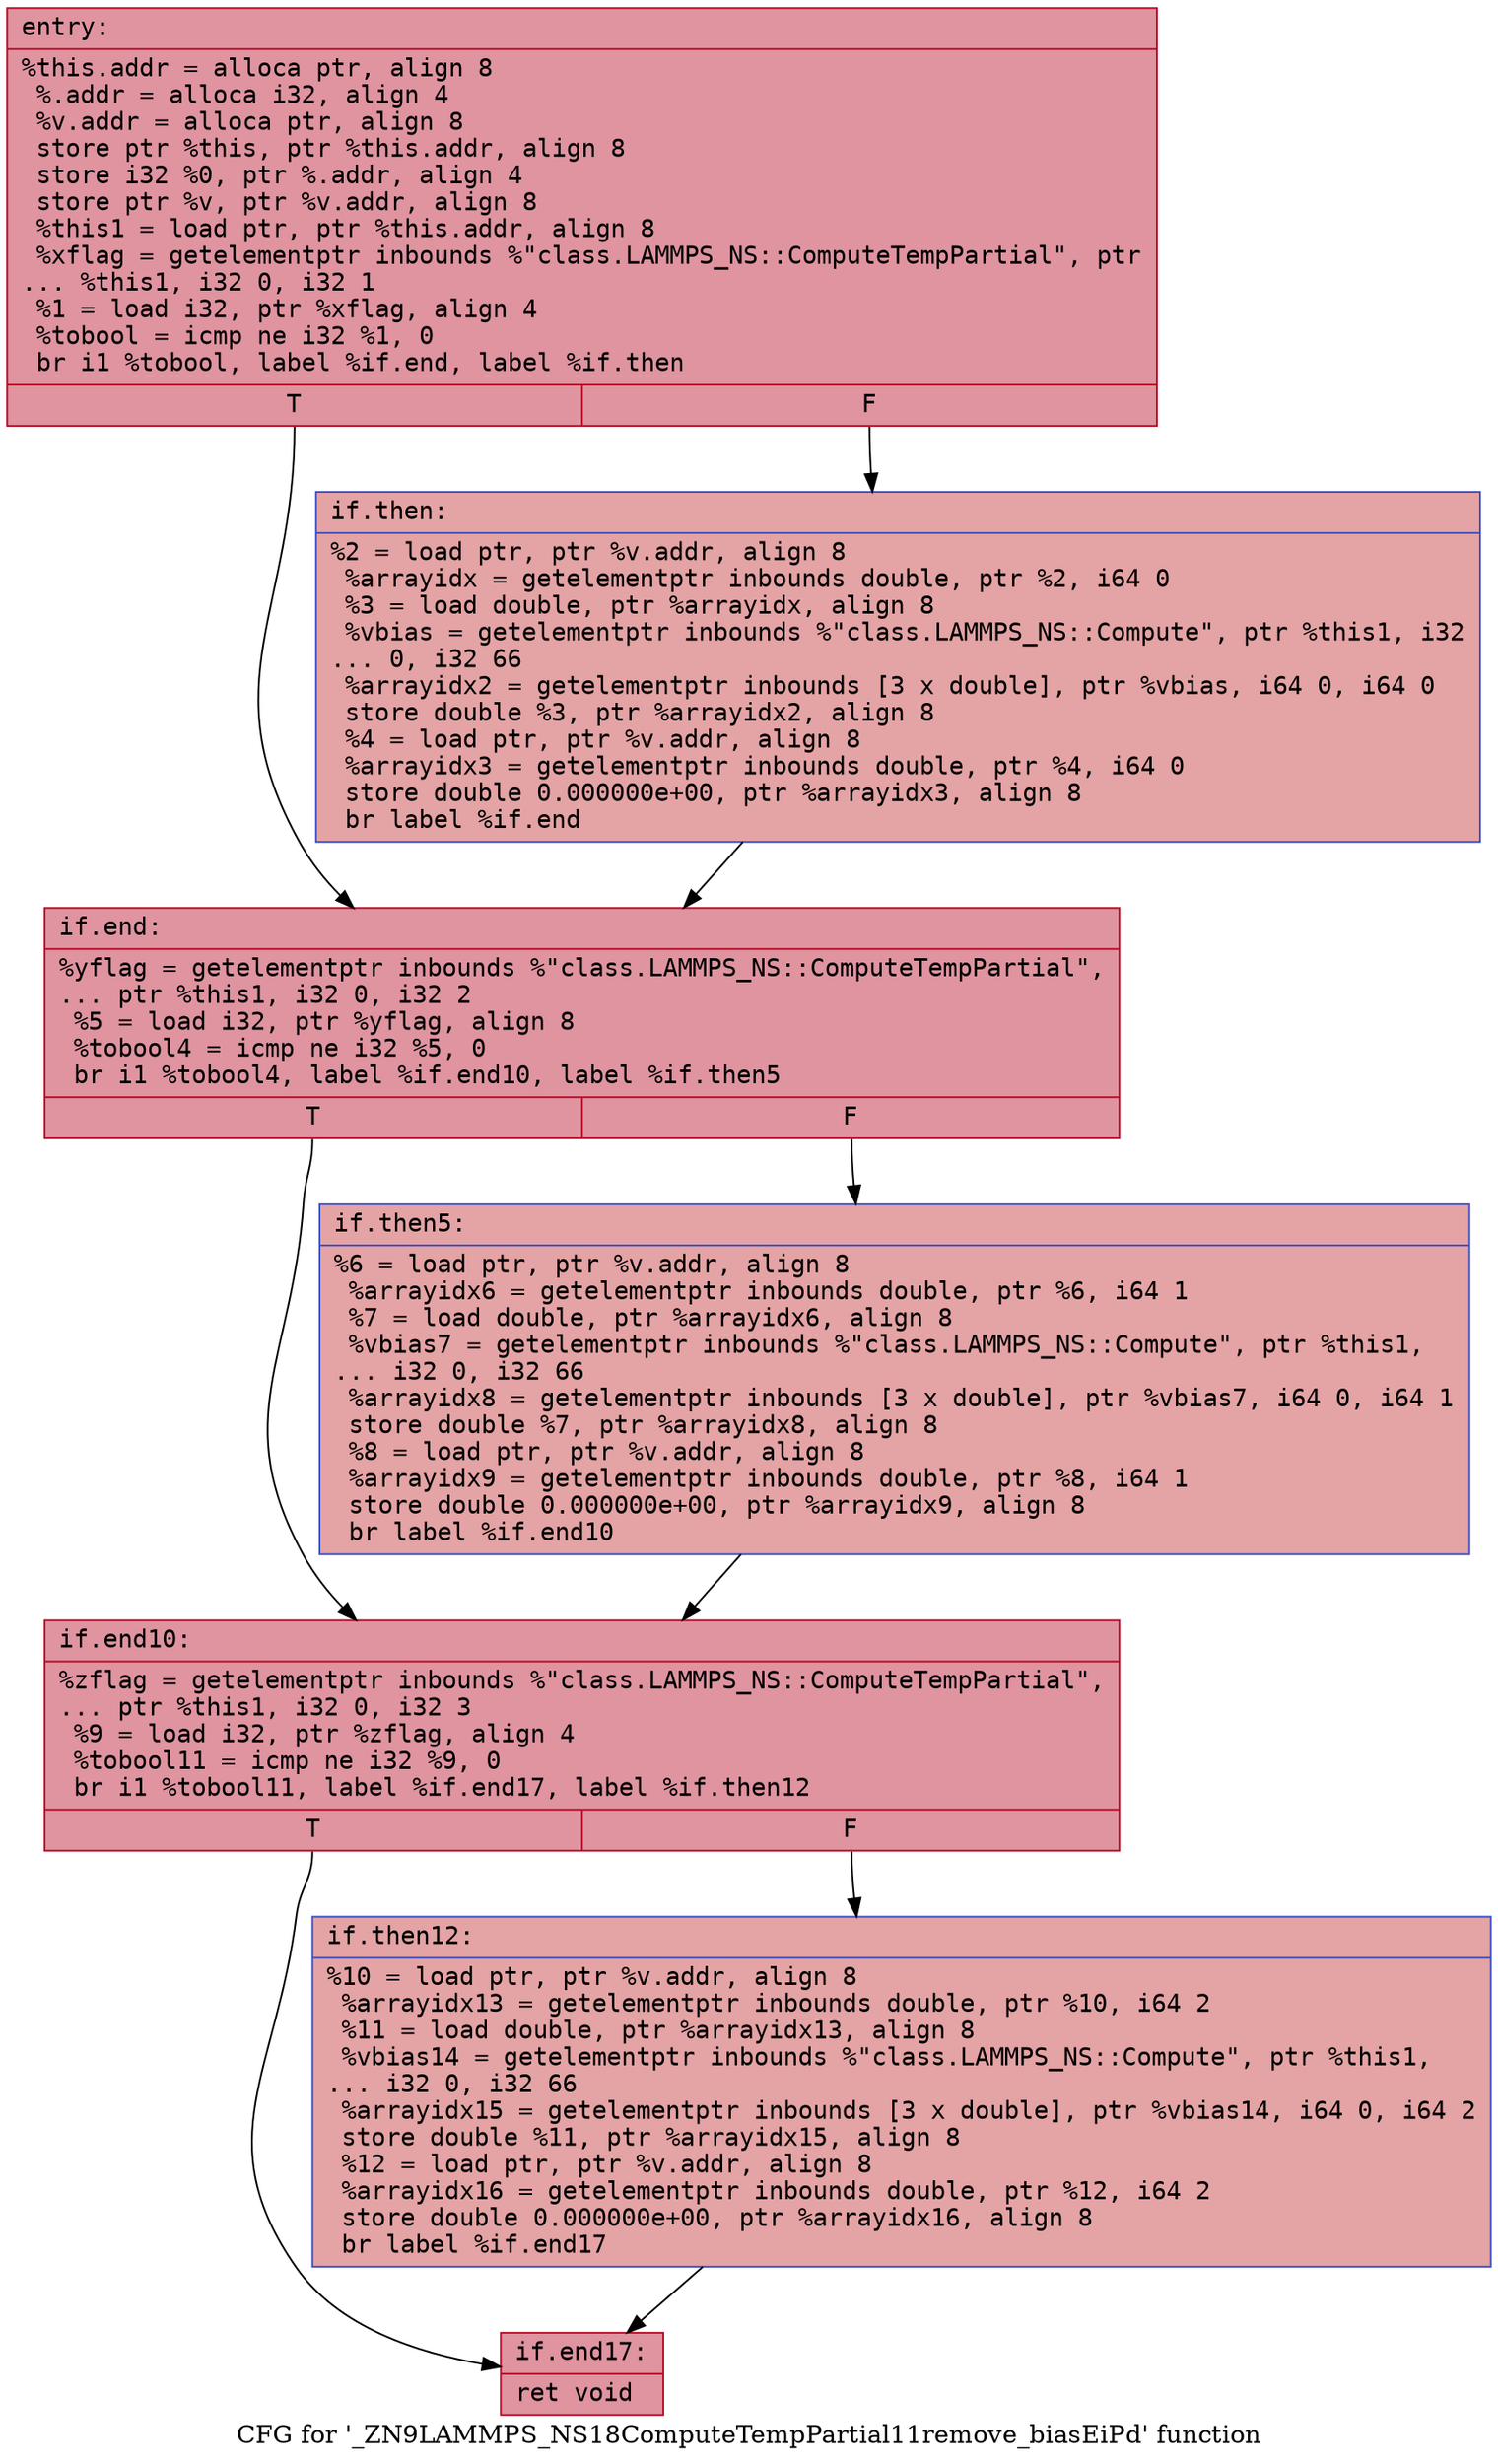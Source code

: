 digraph "CFG for '_ZN9LAMMPS_NS18ComputeTempPartial11remove_biasEiPd' function" {
	label="CFG for '_ZN9LAMMPS_NS18ComputeTempPartial11remove_biasEiPd' function";

	Node0x56053df3c7d0 [shape=record,color="#b70d28ff", style=filled, fillcolor="#b70d2870" fontname="Courier",label="{entry:\l|  %this.addr = alloca ptr, align 8\l  %.addr = alloca i32, align 4\l  %v.addr = alloca ptr, align 8\l  store ptr %this, ptr %this.addr, align 8\l  store i32 %0, ptr %.addr, align 4\l  store ptr %v, ptr %v.addr, align 8\l  %this1 = load ptr, ptr %this.addr, align 8\l  %xflag = getelementptr inbounds %\"class.LAMMPS_NS::ComputeTempPartial\", ptr\l... %this1, i32 0, i32 1\l  %1 = load i32, ptr %xflag, align 4\l  %tobool = icmp ne i32 %1, 0\l  br i1 %tobool, label %if.end, label %if.then\l|{<s0>T|<s1>F}}"];
	Node0x56053df3c7d0:s0 -> Node0x56053df3cdf0[tooltip="entry -> if.end\nProbability 62.50%" ];
	Node0x56053df3c7d0:s1 -> Node0x56053df3ce60[tooltip="entry -> if.then\nProbability 37.50%" ];
	Node0x56053df3ce60 [shape=record,color="#3d50c3ff", style=filled, fillcolor="#c32e3170" fontname="Courier",label="{if.then:\l|  %2 = load ptr, ptr %v.addr, align 8\l  %arrayidx = getelementptr inbounds double, ptr %2, i64 0\l  %3 = load double, ptr %arrayidx, align 8\l  %vbias = getelementptr inbounds %\"class.LAMMPS_NS::Compute\", ptr %this1, i32\l... 0, i32 66\l  %arrayidx2 = getelementptr inbounds [3 x double], ptr %vbias, i64 0, i64 0\l  store double %3, ptr %arrayidx2, align 8\l  %4 = load ptr, ptr %v.addr, align 8\l  %arrayidx3 = getelementptr inbounds double, ptr %4, i64 0\l  store double 0.000000e+00, ptr %arrayidx3, align 8\l  br label %if.end\l}"];
	Node0x56053df3ce60 -> Node0x56053df3cdf0[tooltip="if.then -> if.end\nProbability 100.00%" ];
	Node0x56053df3cdf0 [shape=record,color="#b70d28ff", style=filled, fillcolor="#b70d2870" fontname="Courier",label="{if.end:\l|  %yflag = getelementptr inbounds %\"class.LAMMPS_NS::ComputeTempPartial\",\l... ptr %this1, i32 0, i32 2\l  %5 = load i32, ptr %yflag, align 8\l  %tobool4 = icmp ne i32 %5, 0\l  br i1 %tobool4, label %if.end10, label %if.then5\l|{<s0>T|<s1>F}}"];
	Node0x56053df3cdf0:s0 -> Node0x56053df407a0[tooltip="if.end -> if.end10\nProbability 62.50%" ];
	Node0x56053df3cdf0:s1 -> Node0x56053df40820[tooltip="if.end -> if.then5\nProbability 37.50%" ];
	Node0x56053df40820 [shape=record,color="#3d50c3ff", style=filled, fillcolor="#c32e3170" fontname="Courier",label="{if.then5:\l|  %6 = load ptr, ptr %v.addr, align 8\l  %arrayidx6 = getelementptr inbounds double, ptr %6, i64 1\l  %7 = load double, ptr %arrayidx6, align 8\l  %vbias7 = getelementptr inbounds %\"class.LAMMPS_NS::Compute\", ptr %this1,\l... i32 0, i32 66\l  %arrayidx8 = getelementptr inbounds [3 x double], ptr %vbias7, i64 0, i64 1\l  store double %7, ptr %arrayidx8, align 8\l  %8 = load ptr, ptr %v.addr, align 8\l  %arrayidx9 = getelementptr inbounds double, ptr %8, i64 1\l  store double 0.000000e+00, ptr %arrayidx9, align 8\l  br label %if.end10\l}"];
	Node0x56053df40820 -> Node0x56053df407a0[tooltip="if.then5 -> if.end10\nProbability 100.00%" ];
	Node0x56053df407a0 [shape=record,color="#b70d28ff", style=filled, fillcolor="#b70d2870" fontname="Courier",label="{if.end10:\l|  %zflag = getelementptr inbounds %\"class.LAMMPS_NS::ComputeTempPartial\",\l... ptr %this1, i32 0, i32 3\l  %9 = load i32, ptr %zflag, align 4\l  %tobool11 = icmp ne i32 %9, 0\l  br i1 %tobool11, label %if.end17, label %if.then12\l|{<s0>T|<s1>F}}"];
	Node0x56053df407a0:s0 -> Node0x56053df3d260[tooltip="if.end10 -> if.end17\nProbability 62.50%" ];
	Node0x56053df407a0:s1 -> Node0x56053df3d2e0[tooltip="if.end10 -> if.then12\nProbability 37.50%" ];
	Node0x56053df3d2e0 [shape=record,color="#3d50c3ff", style=filled, fillcolor="#c32e3170" fontname="Courier",label="{if.then12:\l|  %10 = load ptr, ptr %v.addr, align 8\l  %arrayidx13 = getelementptr inbounds double, ptr %10, i64 2\l  %11 = load double, ptr %arrayidx13, align 8\l  %vbias14 = getelementptr inbounds %\"class.LAMMPS_NS::Compute\", ptr %this1,\l... i32 0, i32 66\l  %arrayidx15 = getelementptr inbounds [3 x double], ptr %vbias14, i64 0, i64 2\l  store double %11, ptr %arrayidx15, align 8\l  %12 = load ptr, ptr %v.addr, align 8\l  %arrayidx16 = getelementptr inbounds double, ptr %12, i64 2\l  store double 0.000000e+00, ptr %arrayidx16, align 8\l  br label %if.end17\l}"];
	Node0x56053df3d2e0 -> Node0x56053df3d260[tooltip="if.then12 -> if.end17\nProbability 100.00%" ];
	Node0x56053df3d260 [shape=record,color="#b70d28ff", style=filled, fillcolor="#b70d2870" fontname="Courier",label="{if.end17:\l|  ret void\l}"];
}
